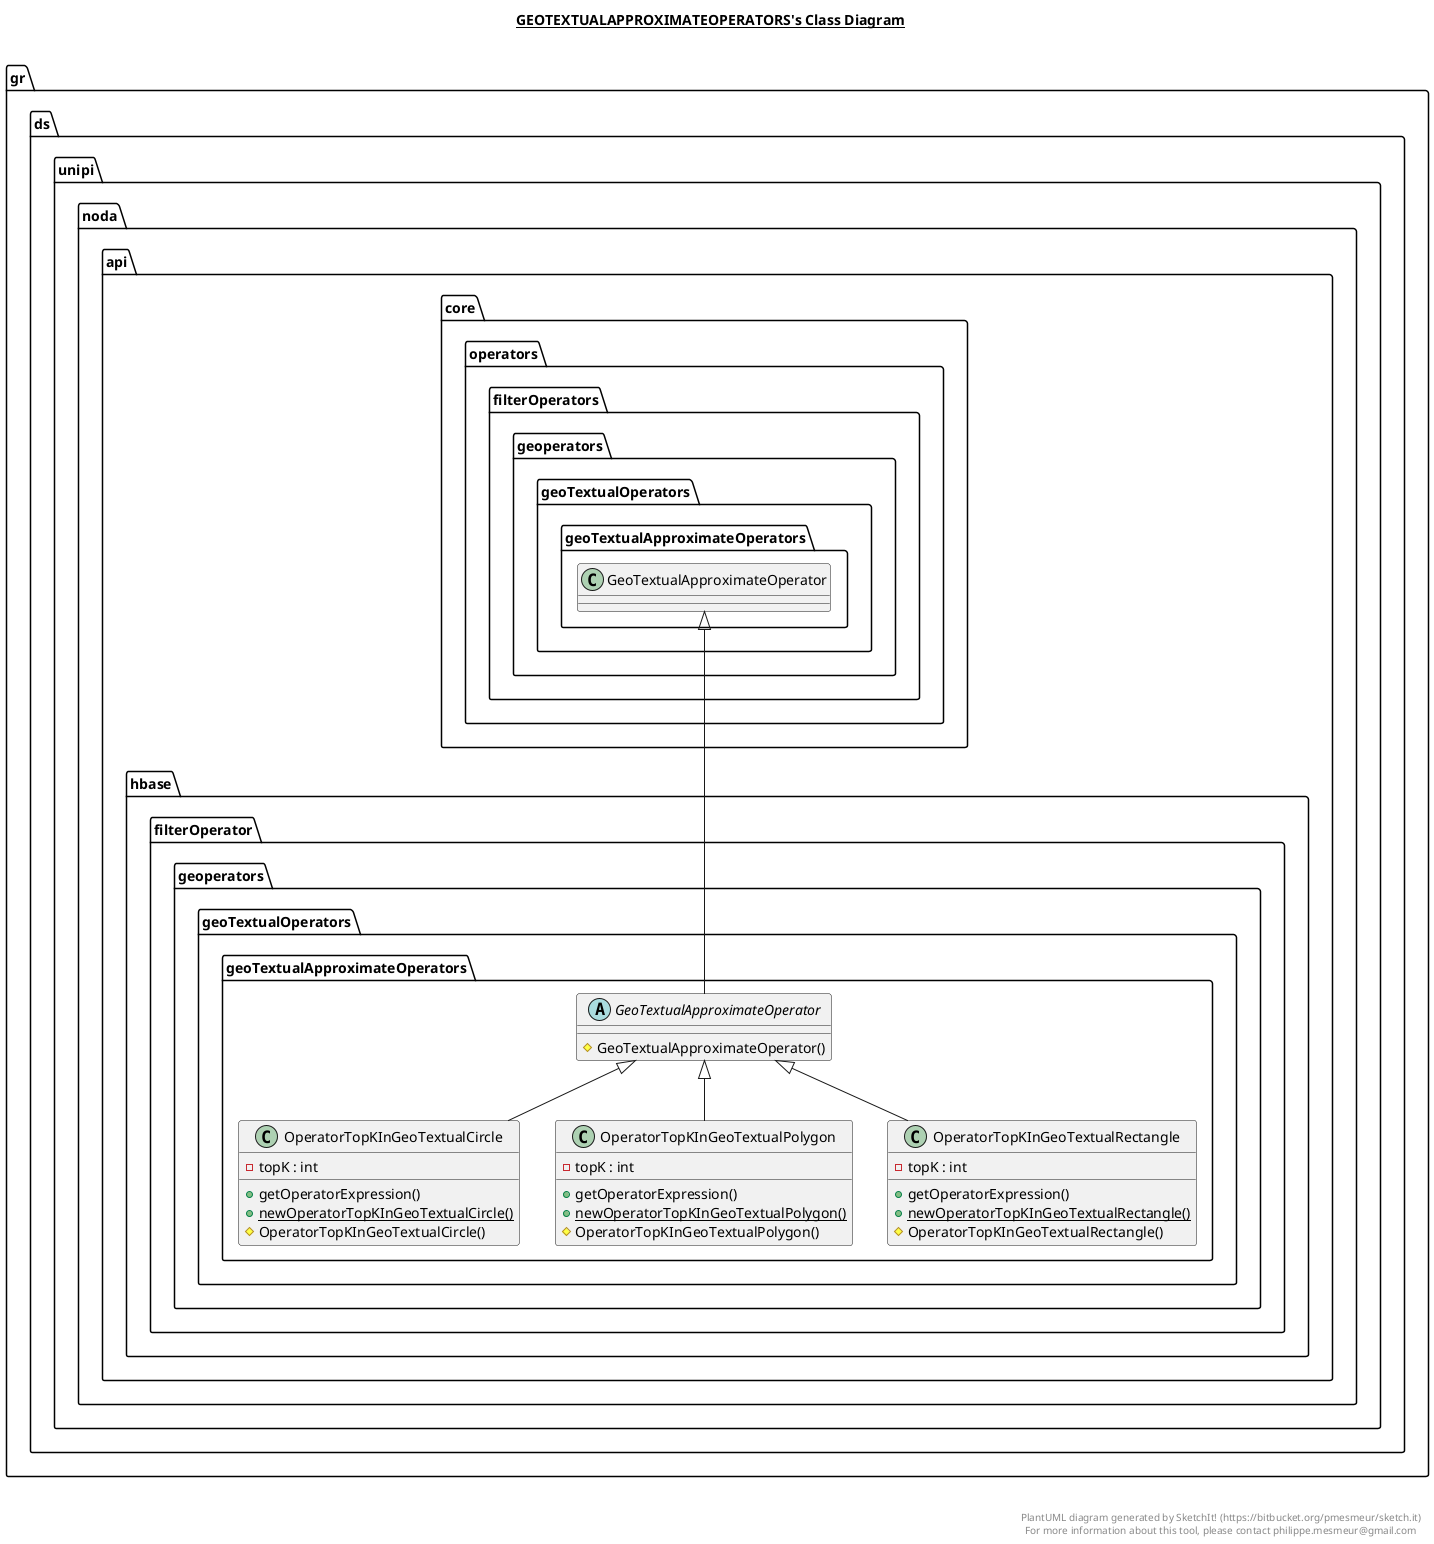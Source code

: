 @startuml

title __GEOTEXTUALAPPROXIMATEOPERATORS's Class Diagram__\n

  namespace gr.ds.unipi.noda.api.hbase {
    namespace filterOperator.geoperators.geoTextualOperators {
      namespace geoTextualApproximateOperators {
        abstract class gr.ds.unipi.noda.api.hbase.filterOperator.geoperators.geoTextualOperators.geoTextualApproximateOperators.GeoTextualApproximateOperator {
            # GeoTextualApproximateOperator()
        }
      }
    }
  }
  

  namespace gr.ds.unipi.noda.api.hbase {
    namespace filterOperator.geoperators.geoTextualOperators {
      namespace geoTextualApproximateOperators {
        class gr.ds.unipi.noda.api.hbase.filterOperator.geoperators.geoTextualOperators.geoTextualApproximateOperators.OperatorTopKInGeoTextualCircle {
            - topK : int
            + getOperatorExpression()
            {static} + newOperatorTopKInGeoTextualCircle()
            # OperatorTopKInGeoTextualCircle()
        }
      }
    }
  }
  

  namespace gr.ds.unipi.noda.api.hbase {
    namespace filterOperator.geoperators.geoTextualOperators {
      namespace geoTextualApproximateOperators {
        class gr.ds.unipi.noda.api.hbase.filterOperator.geoperators.geoTextualOperators.geoTextualApproximateOperators.OperatorTopKInGeoTextualPolygon {
            - topK : int
            + getOperatorExpression()
            {static} + newOperatorTopKInGeoTextualPolygon()
            # OperatorTopKInGeoTextualPolygon()
        }
      }
    }
  }
  

  namespace gr.ds.unipi.noda.api.hbase {
    namespace filterOperator.geoperators.geoTextualOperators {
      namespace geoTextualApproximateOperators {
        class gr.ds.unipi.noda.api.hbase.filterOperator.geoperators.geoTextualOperators.geoTextualApproximateOperators.OperatorTopKInGeoTextualRectangle {
            - topK : int
            + getOperatorExpression()
            {static} + newOperatorTopKInGeoTextualRectangle()
            # OperatorTopKInGeoTextualRectangle()
        }
      }
    }
  }
  

  gr.ds.unipi.noda.api.hbase.filterOperator.geoperators.geoTextualOperators.geoTextualApproximateOperators.GeoTextualApproximateOperator -up-|> gr.ds.unipi.noda.api.core.operators.filterOperators.geoperators.geoTextualOperators.geoTextualApproximateOperators.GeoTextualApproximateOperator
  gr.ds.unipi.noda.api.hbase.filterOperator.geoperators.geoTextualOperators.geoTextualApproximateOperators.OperatorTopKInGeoTextualCircle -up-|> gr.ds.unipi.noda.api.hbase.filterOperator.geoperators.geoTextualOperators.geoTextualApproximateOperators.GeoTextualApproximateOperator
  gr.ds.unipi.noda.api.hbase.filterOperator.geoperators.geoTextualOperators.geoTextualApproximateOperators.OperatorTopKInGeoTextualPolygon -up-|> gr.ds.unipi.noda.api.hbase.filterOperator.geoperators.geoTextualOperators.geoTextualApproximateOperators.GeoTextualApproximateOperator
  gr.ds.unipi.noda.api.hbase.filterOperator.geoperators.geoTextualOperators.geoTextualApproximateOperators.OperatorTopKInGeoTextualRectangle -up-|> gr.ds.unipi.noda.api.hbase.filterOperator.geoperators.geoTextualOperators.geoTextualApproximateOperators.GeoTextualApproximateOperator


right footer


PlantUML diagram generated by SketchIt! (https://bitbucket.org/pmesmeur/sketch.it)
For more information about this tool, please contact philippe.mesmeur@gmail.com
endfooter

@enduml
